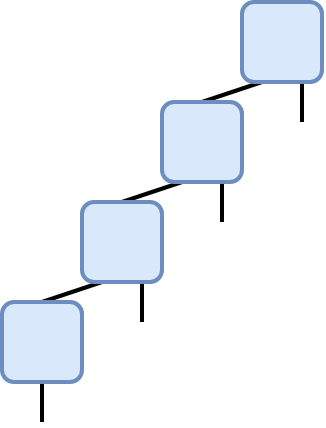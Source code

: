 <mxfile version="28.0.7" pages="5">
  <diagram name="mps" id="F3a4sZqlB2RazovmCJvs">
    <mxGraphModel grid="1" page="1" gridSize="5" guides="1" tooltips="1" connect="1" arrows="1" fold="1" pageScale="1" pageWidth="827" pageHeight="1169" math="0" shadow="0">
      <root>
        <mxCell id="0" />
        <mxCell id="1" parent="0" />
        <mxCell id="WSTziSKLCmAxWZukWUI1-3" style="edgeStyle=orthogonalEdgeStyle;rounded=0;orthogonalLoop=1;jettySize=auto;html=1;exitX=0.5;exitY=1;exitDx=0;exitDy=0;endArrow=none;endFill=0;strokeWidth=2;" parent="1" source="WSTziSKLCmAxWZukWUI1-1" edge="1">
          <mxGeometry relative="1" as="geometry">
            <mxPoint x="320" y="520" as="targetPoint" />
          </mxGeometry>
        </mxCell>
        <mxCell id="EnFeGAu1VaDnzR27FO0r-1" style="rounded=0;orthogonalLoop=1;jettySize=auto;html=1;exitX=0.25;exitY=1;exitDx=0;exitDy=0;entryX=0.5;entryY=0;entryDx=0;entryDy=0;strokeColor=default;strokeWidth=2;align=center;verticalAlign=middle;fontFamily=Helvetica;fontSize=11;fontColor=default;labelBackgroundColor=default;endArrow=none;endFill=0;" edge="1" parent="1" source="WSTziSKLCmAxWZukWUI1-4" target="WSTziSKLCmAxWZukWUI1-1">
          <mxGeometry relative="1" as="geometry" />
        </mxCell>
        <mxCell id="EnFeGAu1VaDnzR27FO0r-2" style="edgeStyle=orthogonalEdgeStyle;shape=connector;rounded=0;orthogonalLoop=1;jettySize=auto;html=1;exitX=0.75;exitY=1;exitDx=0;exitDy=0;strokeColor=default;strokeWidth=2;align=center;verticalAlign=middle;fontFamily=Helvetica;fontSize=11;fontColor=default;labelBackgroundColor=default;endArrow=none;endFill=0;" edge="1" parent="1" source="WSTziSKLCmAxWZukWUI1-4">
          <mxGeometry relative="1" as="geometry">
            <mxPoint x="370" y="470" as="targetPoint" />
          </mxGeometry>
        </mxCell>
        <mxCell id="EnFeGAu1VaDnzR27FO0r-4" style="rounded=0;orthogonalLoop=1;jettySize=auto;html=1;exitX=0.25;exitY=1;exitDx=0;exitDy=0;entryX=0.5;entryY=0;entryDx=0;entryDy=0;strokeColor=default;strokeWidth=2;align=center;verticalAlign=middle;fontFamily=Helvetica;fontSize=11;fontColor=default;labelBackgroundColor=default;endArrow=none;endFill=0;" edge="1" parent="1" source="EnFeGAu1VaDnzR27FO0r-6" target="WSTziSKLCmAxWZukWUI1-4">
          <mxGeometry relative="1" as="geometry">
            <mxPoint x="360" y="405" as="targetPoint" />
          </mxGeometry>
        </mxCell>
        <mxCell id="EnFeGAu1VaDnzR27FO0r-5" style="edgeStyle=orthogonalEdgeStyle;shape=connector;rounded=0;orthogonalLoop=1;jettySize=auto;html=1;exitX=0.75;exitY=1;exitDx=0;exitDy=0;strokeColor=default;strokeWidth=2;align=center;verticalAlign=middle;fontFamily=Helvetica;fontSize=11;fontColor=default;labelBackgroundColor=default;endArrow=none;endFill=0;" edge="1" parent="1" source="EnFeGAu1VaDnzR27FO0r-6">
          <mxGeometry relative="1" as="geometry">
            <mxPoint x="410" y="420" as="targetPoint" />
          </mxGeometry>
        </mxCell>
        <mxCell id="EnFeGAu1VaDnzR27FO0r-7" style="rounded=0;orthogonalLoop=1;jettySize=auto;html=1;exitX=0.25;exitY=1;exitDx=0;exitDy=0;entryX=0.5;entryY=0;entryDx=0;entryDy=0;strokeColor=default;strokeWidth=2;align=center;verticalAlign=middle;fontFamily=Helvetica;fontSize=11;fontColor=default;labelBackgroundColor=default;endArrow=none;endFill=0;" edge="1" parent="1" source="EnFeGAu1VaDnzR27FO0r-9" target="EnFeGAu1VaDnzR27FO0r-6">
          <mxGeometry relative="1" as="geometry">
            <mxPoint x="400" y="350" as="targetPoint" />
          </mxGeometry>
        </mxCell>
        <mxCell id="EnFeGAu1VaDnzR27FO0r-8" style="edgeStyle=orthogonalEdgeStyle;shape=connector;rounded=0;orthogonalLoop=1;jettySize=auto;html=1;exitX=0.75;exitY=1;exitDx=0;exitDy=0;strokeColor=default;strokeWidth=2;align=center;verticalAlign=middle;fontFamily=Helvetica;fontSize=11;fontColor=default;labelBackgroundColor=default;endArrow=none;endFill=0;" edge="1" parent="1" source="EnFeGAu1VaDnzR27FO0r-9">
          <mxGeometry relative="1" as="geometry">
            <mxPoint x="450" y="370" as="targetPoint" />
          </mxGeometry>
        </mxCell>
        <mxCell id="WSTziSKLCmAxWZukWUI1-1" value="" style="whiteSpace=wrap;html=1;fillColor=#dae8fc;strokeWidth=2;rounded=1;strokeColor=#6c8ebf;" parent="1" vertex="1">
          <mxGeometry x="300" y="460" width="40" height="40" as="geometry" />
        </mxCell>
        <mxCell id="WSTziSKLCmAxWZukWUI1-4" value="" style="whiteSpace=wrap;html=1;fillColor=#dae8fc;strokeWidth=2;rounded=1;strokeColor=#6c8ebf;" parent="1" vertex="1">
          <mxGeometry x="340" y="410" width="40" height="40" as="geometry" />
        </mxCell>
        <mxCell id="EnFeGAu1VaDnzR27FO0r-6" value="" style="whiteSpace=wrap;html=1;fillColor=#dae8fc;strokeWidth=2;rounded=1;strokeColor=#6c8ebf;" vertex="1" parent="1">
          <mxGeometry x="380" y="360" width="40" height="40" as="geometry" />
        </mxCell>
        <mxCell id="EnFeGAu1VaDnzR27FO0r-9" value="" style="whiteSpace=wrap;html=1;fillColor=#dae8fc;strokeWidth=2;rounded=1;strokeColor=#6c8ebf;" vertex="1" parent="1">
          <mxGeometry x="420" y="310" width="40" height="40" as="geometry" />
        </mxCell>
      </root>
    </mxGraphModel>
  </diagram>
  <diagram id="QOEgXSphFOnFB4NyY7ei" name="mera">
    <mxGraphModel grid="1" page="1" gridSize="5" guides="1" tooltips="1" connect="1" arrows="1" fold="1" pageScale="1" pageWidth="827" pageHeight="1169" math="0" shadow="0">
      <root>
        <mxCell id="0" />
        <mxCell id="1" parent="0" />
        <mxCell id="_iNp8ckBwDptAxW8kLaU-3" style="edgeStyle=orthogonalEdgeStyle;rounded=0;orthogonalLoop=1;jettySize=auto;html=1;exitX=0;exitY=0.25;exitDx=0;exitDy=0;strokeColor=default;strokeWidth=2;align=center;verticalAlign=middle;fontFamily=Helvetica;fontSize=11;fontColor=default;labelBackgroundColor=default;endArrow=none;endFill=0;" parent="1" source="_iNp8ckBwDptAxW8kLaU-1" edge="1">
          <mxGeometry relative="1" as="geometry">
            <mxPoint x="300" y="400" as="targetPoint" />
          </mxGeometry>
        </mxCell>
        <mxCell id="_iNp8ckBwDptAxW8kLaU-7" style="edgeStyle=orthogonalEdgeStyle;rounded=0;orthogonalLoop=1;jettySize=auto;html=1;exitX=0;exitY=0.75;exitDx=0;exitDy=0;entryX=0.25;entryY=0;entryDx=0;entryDy=0;strokeColor=default;strokeWidth=2;align=center;verticalAlign=middle;fontFamily=Helvetica;fontSize=11;fontColor=default;labelBackgroundColor=default;endArrow=none;endFill=0;curved=1;" parent="1" source="_iNp8ckBwDptAxW8kLaU-1" target="_iNp8ckBwDptAxW8kLaU-5" edge="1">
          <mxGeometry relative="1" as="geometry" />
        </mxCell>
        <mxCell id="wJ23Ly6Z2D_mY7Pdygtz-13" style="edgeStyle=orthogonalEdgeStyle;rounded=0;orthogonalLoop=1;jettySize=auto;html=1;strokeColor=default;strokeWidth=2;align=center;verticalAlign=middle;fontFamily=Helvetica;fontSize=11;fontColor=default;labelBackgroundColor=default;endArrow=none;endFill=0;exitX=0.901;exitY=0.498;exitDx=0;exitDy=0;exitPerimeter=0;entryX=0;entryY=0.25;entryDx=0;entryDy=0;curved=1;" parent="1" source="_iNp8ckBwDptAxW8kLaU-1" target="wJ23Ly6Z2D_mY7Pdygtz-17" edge="1">
          <mxGeometry relative="1" as="geometry">
            <mxPoint x="320.038" y="260.0" as="targetPoint" />
            <Array as="points">
              <mxPoint x="320" y="240" />
              <mxPoint x="380" y="240" />
            </Array>
          </mxGeometry>
        </mxCell>
        <mxCell id="wJ23Ly6Z2D_mY7Pdygtz-1" style="edgeStyle=orthogonalEdgeStyle;rounded=0;orthogonalLoop=1;jettySize=auto;html=1;exitX=0.25;exitY=1;exitDx=0;exitDy=0;strokeColor=default;strokeWidth=2;align=center;verticalAlign=middle;fontFamily=Helvetica;fontSize=11;fontColor=default;labelBackgroundColor=default;endArrow=none;endFill=0;" parent="1" source="_iNp8ckBwDptAxW8kLaU-5" edge="1">
          <mxGeometry relative="1" as="geometry">
            <mxPoint x="345" y="400" as="targetPoint" />
          </mxGeometry>
        </mxCell>
        <mxCell id="wJ23Ly6Z2D_mY7Pdygtz-3" style="edgeStyle=orthogonalEdgeStyle;rounded=0;orthogonalLoop=1;jettySize=auto;html=1;exitX=0.75;exitY=1;exitDx=0;exitDy=0;strokeColor=default;strokeWidth=2;align=center;verticalAlign=middle;fontFamily=Helvetica;fontSize=11;fontColor=default;labelBackgroundColor=default;endArrow=none;endFill=0;" parent="1" source="_iNp8ckBwDptAxW8kLaU-5" edge="1">
          <mxGeometry relative="1" as="geometry">
            <mxPoint x="375" y="400" as="targetPoint" />
          </mxGeometry>
        </mxCell>
        <mxCell id="_iNp8ckBwDptAxW8kLaU-8" style="edgeStyle=orthogonalEdgeStyle;rounded=0;orthogonalLoop=1;jettySize=auto;html=1;exitX=0;exitY=0.25;exitDx=0;exitDy=0;entryX=0.75;entryY=0;entryDx=0;entryDy=0;strokeColor=default;strokeWidth=2;align=center;verticalAlign=middle;fontFamily=Helvetica;fontSize=11;fontColor=default;labelBackgroundColor=default;endArrow=none;endFill=0;curved=1;" parent="1" source="_iNp8ckBwDptAxW8kLaU-6" target="_iNp8ckBwDptAxW8kLaU-5" edge="1">
          <mxGeometry relative="1" as="geometry" />
        </mxCell>
        <mxCell id="wJ23Ly6Z2D_mY7Pdygtz-2" style="edgeStyle=orthogonalEdgeStyle;rounded=0;orthogonalLoop=1;jettySize=auto;html=1;exitX=0;exitY=0.75;exitDx=0;exitDy=0;strokeColor=default;strokeWidth=2;align=center;verticalAlign=middle;fontFamily=Helvetica;fontSize=11;fontColor=default;labelBackgroundColor=default;endArrow=none;endFill=0;" parent="1" source="_iNp8ckBwDptAxW8kLaU-6" edge="1">
          <mxGeometry relative="1" as="geometry">
            <mxPoint x="420" y="400" as="targetPoint" />
          </mxGeometry>
        </mxCell>
        <mxCell id="wJ23Ly6Z2D_mY7Pdygtz-4" style="edgeStyle=orthogonalEdgeStyle;rounded=0;orthogonalLoop=1;jettySize=auto;html=1;exitX=0;exitY=0.25;exitDx=0;exitDy=0;strokeColor=default;strokeWidth=2;align=center;verticalAlign=middle;fontFamily=Helvetica;fontSize=11;fontColor=default;labelBackgroundColor=default;endArrow=none;endFill=0;" parent="1" source="wJ23Ly6Z2D_mY7Pdygtz-6" edge="1">
          <mxGeometry relative="1" as="geometry">
            <mxPoint x="460" y="400" as="targetPoint" />
          </mxGeometry>
        </mxCell>
        <mxCell id="wJ23Ly6Z2D_mY7Pdygtz-5" style="edgeStyle=orthogonalEdgeStyle;rounded=0;orthogonalLoop=1;jettySize=auto;html=1;exitX=0;exitY=0.75;exitDx=0;exitDy=0;entryX=0.25;entryY=0;entryDx=0;entryDy=0;strokeColor=default;strokeWidth=2;align=center;verticalAlign=middle;fontFamily=Helvetica;fontSize=11;fontColor=default;labelBackgroundColor=default;endArrow=none;endFill=0;curved=1;" parent="1" source="wJ23Ly6Z2D_mY7Pdygtz-6" target="wJ23Ly6Z2D_mY7Pdygtz-9" edge="1">
          <mxGeometry relative="1" as="geometry" />
        </mxCell>
        <mxCell id="wJ23Ly6Z2D_mY7Pdygtz-7" style="edgeStyle=orthogonalEdgeStyle;rounded=0;orthogonalLoop=1;jettySize=auto;html=1;exitX=0.25;exitY=1;exitDx=0;exitDy=0;strokeColor=default;strokeWidth=2;align=center;verticalAlign=middle;fontFamily=Helvetica;fontSize=11;fontColor=default;labelBackgroundColor=default;endArrow=none;endFill=0;" parent="1" source="wJ23Ly6Z2D_mY7Pdygtz-9" edge="1">
          <mxGeometry relative="1" as="geometry">
            <mxPoint x="505" y="400" as="targetPoint" />
          </mxGeometry>
        </mxCell>
        <mxCell id="wJ23Ly6Z2D_mY7Pdygtz-8" style="edgeStyle=orthogonalEdgeStyle;rounded=0;orthogonalLoop=1;jettySize=auto;html=1;exitX=0.75;exitY=1;exitDx=0;exitDy=0;strokeColor=default;strokeWidth=2;align=center;verticalAlign=middle;fontFamily=Helvetica;fontSize=11;fontColor=default;labelBackgroundColor=default;endArrow=none;endFill=0;" parent="1" source="wJ23Ly6Z2D_mY7Pdygtz-9" edge="1">
          <mxGeometry relative="1" as="geometry">
            <mxPoint x="535" y="400" as="targetPoint" />
          </mxGeometry>
        </mxCell>
        <mxCell id="wJ23Ly6Z2D_mY7Pdygtz-10" style="edgeStyle=orthogonalEdgeStyle;rounded=0;orthogonalLoop=1;jettySize=auto;html=1;exitX=0;exitY=0.25;exitDx=0;exitDy=0;entryX=0.75;entryY=0;entryDx=0;entryDy=0;strokeColor=default;strokeWidth=2;align=center;verticalAlign=middle;fontFamily=Helvetica;fontSize=11;fontColor=default;labelBackgroundColor=default;endArrow=none;endFill=0;curved=1;" parent="1" source="wJ23Ly6Z2D_mY7Pdygtz-12" target="wJ23Ly6Z2D_mY7Pdygtz-9" edge="1">
          <mxGeometry relative="1" as="geometry" />
        </mxCell>
        <mxCell id="wJ23Ly6Z2D_mY7Pdygtz-11" style="edgeStyle=orthogonalEdgeStyle;rounded=0;orthogonalLoop=1;jettySize=auto;html=1;exitX=0;exitY=0.75;exitDx=0;exitDy=0;strokeColor=default;strokeWidth=2;align=center;verticalAlign=middle;fontFamily=Helvetica;fontSize=11;fontColor=default;labelBackgroundColor=default;endArrow=none;endFill=0;" parent="1" source="wJ23Ly6Z2D_mY7Pdygtz-12" edge="1">
          <mxGeometry relative="1" as="geometry">
            <mxPoint x="580" y="400" as="targetPoint" />
          </mxGeometry>
        </mxCell>
        <mxCell id="wJ23Ly6Z2D_mY7Pdygtz-15" style="edgeStyle=orthogonalEdgeStyle;rounded=0;orthogonalLoop=1;jettySize=auto;html=1;exitX=0.25;exitY=1;exitDx=0;exitDy=0;strokeColor=default;strokeWidth=2;align=center;verticalAlign=middle;fontFamily=Helvetica;fontSize=11;fontColor=default;labelBackgroundColor=default;endArrow=none;endFill=0;curved=1;entryX=0.89;entryY=0.496;entryDx=0;entryDy=0;entryPerimeter=0;" parent="1" source="wJ23Ly6Z2D_mY7Pdygtz-14" target="_iNp8ckBwDptAxW8kLaU-6" edge="1">
          <mxGeometry relative="1" as="geometry" />
        </mxCell>
        <mxCell id="wJ23Ly6Z2D_mY7Pdygtz-16" style="edgeStyle=orthogonalEdgeStyle;rounded=0;orthogonalLoop=1;jettySize=auto;html=1;exitX=0.75;exitY=1;exitDx=0;exitDy=0;entryX=0.895;entryY=0.498;entryDx=0;entryDy=0;entryPerimeter=0;strokeColor=default;strokeWidth=2;align=center;verticalAlign=middle;fontFamily=Helvetica;fontSize=11;fontColor=default;labelBackgroundColor=default;endArrow=none;endFill=0;curved=1;" parent="1" source="wJ23Ly6Z2D_mY7Pdygtz-14" target="wJ23Ly6Z2D_mY7Pdygtz-6" edge="1">
          <mxGeometry relative="1" as="geometry" />
        </mxCell>
        <mxCell id="wJ23Ly6Z2D_mY7Pdygtz-18" style="edgeStyle=orthogonalEdgeStyle;curved=1;rounded=0;orthogonalLoop=1;jettySize=auto;html=1;exitX=0;exitY=0.75;exitDx=0;exitDy=0;entryX=0.25;entryY=0;entryDx=0;entryDy=0;strokeColor=default;strokeWidth=2;align=center;verticalAlign=middle;fontFamily=Helvetica;fontSize=11;fontColor=default;labelBackgroundColor=default;endArrow=none;endFill=0;" parent="1" source="wJ23Ly6Z2D_mY7Pdygtz-17" target="wJ23Ly6Z2D_mY7Pdygtz-14" edge="1">
          <mxGeometry relative="1" as="geometry" />
        </mxCell>
        <mxCell id="wJ23Ly6Z2D_mY7Pdygtz-20" style="edgeStyle=orthogonalEdgeStyle;curved=1;rounded=0;orthogonalLoop=1;jettySize=auto;html=1;exitX=0;exitY=0.25;exitDx=0;exitDy=0;entryX=0.75;entryY=0;entryDx=0;entryDy=0;strokeColor=default;strokeWidth=2;align=center;verticalAlign=middle;fontFamily=Helvetica;fontSize=11;fontColor=default;labelBackgroundColor=default;endArrow=none;endFill=0;" parent="1" source="wJ23Ly6Z2D_mY7Pdygtz-19" target="wJ23Ly6Z2D_mY7Pdygtz-14" edge="1">
          <mxGeometry relative="1" as="geometry" />
        </mxCell>
        <mxCell id="wJ23Ly6Z2D_mY7Pdygtz-21" style="edgeStyle=orthogonalEdgeStyle;curved=1;rounded=0;orthogonalLoop=1;jettySize=auto;html=1;exitX=0;exitY=0.75;exitDx=0;exitDy=0;entryX=0.9;entryY=0.5;entryDx=0;entryDy=0;entryPerimeter=0;strokeColor=default;strokeWidth=2;align=center;verticalAlign=middle;fontFamily=Helvetica;fontSize=11;fontColor=default;labelBackgroundColor=default;endArrow=none;endFill=0;" parent="1" source="wJ23Ly6Z2D_mY7Pdygtz-19" target="wJ23Ly6Z2D_mY7Pdygtz-12" edge="1">
          <mxGeometry relative="1" as="geometry" />
        </mxCell>
        <mxCell id="wJ23Ly6Z2D_mY7Pdygtz-23" style="edgeStyle=orthogonalEdgeStyle;curved=1;rounded=0;orthogonalLoop=1;jettySize=auto;html=1;exitX=0;exitY=0.25;exitDx=0;exitDy=0;entryX=0.913;entryY=0.502;entryDx=0;entryDy=0;entryPerimeter=0;strokeColor=default;strokeWidth=2;align=center;verticalAlign=middle;fontFamily=Helvetica;fontSize=11;fontColor=default;labelBackgroundColor=default;endArrow=none;endFill=0;" parent="1" source="wJ23Ly6Z2D_mY7Pdygtz-22" target="wJ23Ly6Z2D_mY7Pdygtz-17" edge="1">
          <mxGeometry relative="1" as="geometry" />
        </mxCell>
        <mxCell id="wJ23Ly6Z2D_mY7Pdygtz-24" style="edgeStyle=orthogonalEdgeStyle;curved=1;rounded=0;orthogonalLoop=1;jettySize=auto;html=1;exitX=0;exitY=0.75;exitDx=0;exitDy=0;entryX=0.901;entryY=0.5;entryDx=0;entryDy=0;entryPerimeter=0;strokeColor=default;strokeWidth=2;align=center;verticalAlign=middle;fontFamily=Helvetica;fontSize=11;fontColor=default;labelBackgroundColor=default;endArrow=none;endFill=0;" parent="1" source="wJ23Ly6Z2D_mY7Pdygtz-22" target="wJ23Ly6Z2D_mY7Pdygtz-19" edge="1">
          <mxGeometry relative="1" as="geometry" />
        </mxCell>
        <mxCell id="_iNp8ckBwDptAxW8kLaU-1" value="" style="triangle;whiteSpace=wrap;html=1;rotation=0;direction=north;fillColor=#dae8fc;strokeWidth=2;perimeterSpacing=0;rounded=1;strokeColor=#6c8ebf;" parent="1" vertex="1">
          <mxGeometry x="280" y="280" width="80" height="40" as="geometry" />
        </mxCell>
        <mxCell id="_iNp8ckBwDptAxW8kLaU-6" value="" style="triangle;whiteSpace=wrap;html=1;rotation=0;direction=north;fillColor=#dae8fc;strokeWidth=2;perimeterSpacing=0;rounded=1;strokeColor=#6c8ebf;" parent="1" vertex="1">
          <mxGeometry x="360" y="280" width="80" height="40" as="geometry" />
        </mxCell>
        <mxCell id="wJ23Ly6Z2D_mY7Pdygtz-6" value="" style="triangle;whiteSpace=wrap;html=1;rotation=0;direction=north;fillColor=#dae8fc;strokeWidth=2;perimeterSpacing=0;rounded=1;strokeColor=#6c8ebf;" parent="1" vertex="1">
          <mxGeometry x="440" y="280" width="80" height="40" as="geometry" />
        </mxCell>
        <mxCell id="wJ23Ly6Z2D_mY7Pdygtz-12" value="" style="triangle;whiteSpace=wrap;html=1;rotation=0;direction=north;fillColor=#dae8fc;strokeWidth=2;perimeterSpacing=0;rounded=1;strokeColor=#6c8ebf;" parent="1" vertex="1">
          <mxGeometry x="520" y="280" width="80" height="40" as="geometry" />
        </mxCell>
        <mxCell id="wJ23Ly6Z2D_mY7Pdygtz-17" value="" style="triangle;whiteSpace=wrap;html=1;rotation=0;direction=north;fillColor=#dae8fc;strokeWidth=2;perimeterSpacing=0;rounded=1;strokeColor=#6c8ebf;" parent="1" vertex="1">
          <mxGeometry x="360" y="160" width="80" height="40" as="geometry" />
        </mxCell>
        <mxCell id="wJ23Ly6Z2D_mY7Pdygtz-19" value="" style="triangle;whiteSpace=wrap;html=1;rotation=0;direction=north;fillColor=#dae8fc;strokeWidth=2;perimeterSpacing=0;rounded=1;strokeColor=#6c8ebf;" parent="1" vertex="1">
          <mxGeometry x="440" y="160" width="80" height="40" as="geometry" />
        </mxCell>
        <mxCell id="wJ23Ly6Z2D_mY7Pdygtz-22" value="" style="triangle;whiteSpace=wrap;html=1;rotation=0;direction=north;fillColor=#dae8fc;strokeWidth=2;perimeterSpacing=0;rounded=1;strokeColor=#6c8ebf;" parent="1" vertex="1">
          <mxGeometry x="400" y="100" width="80" height="40" as="geometry" />
        </mxCell>
        <mxCell id="_iNp8ckBwDptAxW8kLaU-5" value="" style="whiteSpace=wrap;html=1;fontFamily=Helvetica;fontSize=12;labelBackgroundColor=default;rounded=1;strokeColor=#82b366;strokeWidth=2;align=center;verticalAlign=middle;fillColor=#d5e8d4;" parent="1" vertex="1">
          <mxGeometry x="330" y="340" width="60" height="40" as="geometry" />
        </mxCell>
        <mxCell id="wJ23Ly6Z2D_mY7Pdygtz-9" value="" style="whiteSpace=wrap;html=1;fontFamily=Helvetica;fontSize=12;labelBackgroundColor=default;rounded=1;strokeColor=#82b366;strokeWidth=2;align=center;verticalAlign=middle;fillColor=#d5e8d4;" parent="1" vertex="1">
          <mxGeometry x="490" y="340" width="60" height="40" as="geometry" />
        </mxCell>
        <mxCell id="wJ23Ly6Z2D_mY7Pdygtz-14" value="" style="whiteSpace=wrap;html=1;fontFamily=Helvetica;fontSize=12;labelBackgroundColor=default;rounded=1;strokeColor=#82b366;strokeWidth=2;align=center;verticalAlign=middle;fillColor=#d5e8d4;" parent="1" vertex="1">
          <mxGeometry x="410" y="220" width="60" height="40" as="geometry" />
        </mxCell>
      </root>
    </mxGraphModel>
  </diagram>
  <diagram id="l7a3EROLYkZAaulAhpdJ" name="Page-3">
    <mxGraphModel dx="357" dy="201" grid="1" gridSize="10" guides="1" tooltips="1" connect="1" arrows="1" fold="1" page="1" pageScale="1" pageWidth="850" pageHeight="1100" math="1" shadow="0">
      <root>
        <mxCell id="0" />
        <mxCell id="1" parent="0" />
        <mxCell id="7-ce43baBihR984gQ_lS-2" style="edgeStyle=orthogonalEdgeStyle;shape=connector;rounded=0;orthogonalLoop=1;jettySize=auto;html=1;exitX=0.5;exitY=1;exitDx=0;exitDy=0;strokeColor=default;strokeWidth=2;align=center;verticalAlign=middle;fontFamily=Helvetica;fontSize=11;fontColor=default;labelBackgroundColor=default;endArrow=none;endFill=0;" edge="1" parent="1" source="7-ce43baBihR984gQ_lS-1">
          <mxGeometry relative="1" as="geometry">
            <mxPoint x="380" y="460" as="targetPoint" />
          </mxGeometry>
        </mxCell>
        <mxCell id="7-ce43baBihR984gQ_lS-1" value="" style="whiteSpace=wrap;html=1;fillColor=#dae8fc;strokeWidth=2;rounded=1;strokeColor=#6c8ebf;" vertex="1" parent="1">
          <mxGeometry x="360" y="400" width="40" height="40" as="geometry" />
        </mxCell>
        <mxCell id="7-ce43baBihR984gQ_lS-4" value="$$V$$" style="text;html=1;align=center;verticalAlign=middle;resizable=0;points=[];autosize=1;strokeColor=none;fillColor=none;fontFamily=Helvetica;fontSize=11;fontColor=default;labelBackgroundColor=default;" vertex="1" parent="1">
          <mxGeometry x="350" y="458" width="60" height="30" as="geometry" />
        </mxCell>
      </root>
    </mxGraphModel>
  </diagram>
  <diagram id="G3Apu-0ZURZPaC0jpRNR" name="Page-4">
    <mxGraphModel grid="1" page="1" gridSize="10" guides="1" tooltips="1" connect="1" arrows="1" fold="1" pageScale="1" pageWidth="850" pageHeight="1100" math="1" shadow="0">
      <root>
        <mxCell id="0" />
        <mxCell id="1" parent="0" />
        <mxCell id="t0hYzuLXEKB-tMKVsOoO-1" style="edgeStyle=orthogonalEdgeStyle;shape=connector;rounded=0;orthogonalLoop=1;jettySize=auto;html=1;exitX=0.5;exitY=1;exitDx=0;exitDy=0;strokeColor=default;strokeWidth=2;align=center;verticalAlign=middle;fontFamily=Helvetica;fontSize=11;fontColor=default;labelBackgroundColor=default;endArrow=none;endFill=0;" edge="1" parent="1" source="t0hYzuLXEKB-tMKVsOoO-2">
          <mxGeometry relative="1" as="geometry">
            <mxPoint x="-390" y="530" as="targetPoint" />
          </mxGeometry>
        </mxCell>
        <mxCell id="t0hYzuLXEKB-tMKVsOoO-4" style="edgeStyle=orthogonalEdgeStyle;shape=connector;rounded=0;orthogonalLoop=1;jettySize=auto;html=1;exitX=0.5;exitY=0;exitDx=0;exitDy=0;strokeColor=default;strokeWidth=2;align=center;verticalAlign=middle;fontFamily=Helvetica;fontSize=11;fontColor=default;labelBackgroundColor=default;endArrow=none;endFill=0;" edge="1" parent="1" source="t0hYzuLXEKB-tMKVsOoO-2">
          <mxGeometry relative="1" as="geometry">
            <mxPoint x="-389.944" y="450" as="targetPoint" />
          </mxGeometry>
        </mxCell>
        <mxCell id="t0hYzuLXEKB-tMKVsOoO-2" value="" style="whiteSpace=wrap;html=1;fillColor=#dae8fc;strokeWidth=2;rounded=1;strokeColor=#6c8ebf;" vertex="1" parent="1">
          <mxGeometry x="-410" y="470" width="40" height="40" as="geometry" />
        </mxCell>
        <mxCell id="t0hYzuLXEKB-tMKVsOoO-3" value="$$V$$" style="text;html=1;align=center;verticalAlign=middle;resizable=0;points=[];autosize=1;strokeColor=none;fillColor=none;fontFamily=Helvetica;fontSize=11;fontColor=default;labelBackgroundColor=default;" vertex="1" parent="1">
          <mxGeometry x="-420" y="528" width="60" height="30" as="geometry" />
        </mxCell>
        <mxCell id="t0hYzuLXEKB-tMKVsOoO-5" value="$$W$$" style="text;html=1;align=center;verticalAlign=middle;resizable=0;points=[];autosize=1;strokeColor=none;fillColor=none;fontFamily=Helvetica;fontSize=11;fontColor=default;labelBackgroundColor=default;" vertex="1" parent="1">
          <mxGeometry x="-420" y="420" width="60" height="30" as="geometry" />
        </mxCell>
      </root>
    </mxGraphModel>
  </diagram>
  <diagram id="i-Dx6j_9frBsrQEdR9qi" name="Page-5">
    <mxGraphModel grid="1" page="1" gridSize="10" guides="1" tooltips="1" connect="1" arrows="1" fold="1" pageScale="1" pageWidth="850" pageHeight="1100" math="1" shadow="0">
      <root>
        <mxCell id="0" />
        <mxCell id="1" parent="0" />
        <mxCell id="GTXr_j9dJM8uwYFlp3R0-1" style="edgeStyle=orthogonalEdgeStyle;shape=connector;rounded=0;orthogonalLoop=1;jettySize=auto;html=1;exitX=0.5;exitY=1;exitDx=0;exitDy=0;strokeColor=default;strokeWidth=2;align=center;verticalAlign=middle;fontFamily=Helvetica;fontSize=11;fontColor=default;labelBackgroundColor=default;endArrow=none;endFill=0;" edge="1" parent="1" source="GTXr_j9dJM8uwYFlp3R0-3">
          <mxGeometry relative="1" as="geometry">
            <mxPoint x="-340" y="870" as="targetPoint" />
          </mxGeometry>
        </mxCell>
        <mxCell id="GTXr_j9dJM8uwYFlp3R0-6" style="edgeStyle=orthogonalEdgeStyle;shape=connector;rounded=0;orthogonalLoop=1;jettySize=auto;html=1;exitX=0.75;exitY=0;exitDx=0;exitDy=0;strokeColor=default;strokeWidth=2;align=center;verticalAlign=middle;fontFamily=Helvetica;fontSize=11;fontColor=default;labelBackgroundColor=default;endArrow=none;endFill=0;" edge="1" parent="1" source="GTXr_j9dJM8uwYFlp3R0-3">
          <mxGeometry relative="1" as="geometry">
            <mxPoint x="-315" y="780" as="targetPoint" />
          </mxGeometry>
        </mxCell>
        <mxCell id="GTXr_j9dJM8uwYFlp3R0-7" style="edgeStyle=orthogonalEdgeStyle;shape=connector;rounded=0;orthogonalLoop=1;jettySize=auto;html=1;exitX=0.25;exitY=0;exitDx=0;exitDy=0;strokeColor=default;strokeWidth=2;align=center;verticalAlign=middle;fontFamily=Helvetica;fontSize=11;fontColor=default;labelBackgroundColor=default;endArrow=none;endFill=0;" edge="1" parent="1" source="GTXr_j9dJM8uwYFlp3R0-3">
          <mxGeometry relative="1" as="geometry">
            <mxPoint x="-365" y="780" as="targetPoint" />
          </mxGeometry>
        </mxCell>
        <mxCell id="GTXr_j9dJM8uwYFlp3R0-9" style="edgeStyle=orthogonalEdgeStyle;shape=connector;rounded=0;orthogonalLoop=1;jettySize=auto;html=1;exitX=0.25;exitY=1;exitDx=0;exitDy=0;strokeColor=default;strokeWidth=2;align=center;verticalAlign=middle;fontFamily=Helvetica;fontSize=11;fontColor=default;labelBackgroundColor=default;endArrow=none;endFill=0;" edge="1" parent="1" source="GTXr_j9dJM8uwYFlp3R0-3">
          <mxGeometry relative="1" as="geometry">
            <mxPoint x="-365.009" y="870.0" as="targetPoint" />
          </mxGeometry>
        </mxCell>
        <mxCell id="GTXr_j9dJM8uwYFlp3R0-10" style="edgeStyle=orthogonalEdgeStyle;shape=connector;rounded=0;orthogonalLoop=1;jettySize=auto;html=1;exitX=0.75;exitY=1;exitDx=0;exitDy=0;strokeColor=default;strokeWidth=2;align=center;verticalAlign=middle;fontFamily=Helvetica;fontSize=11;fontColor=default;labelBackgroundColor=default;endArrow=none;endFill=0;" edge="1" parent="1" source="GTXr_j9dJM8uwYFlp3R0-3">
          <mxGeometry relative="1" as="geometry">
            <mxPoint x="-315.009" y="870.0" as="targetPoint" />
          </mxGeometry>
        </mxCell>
        <mxCell id="GTXr_j9dJM8uwYFlp3R0-3" value="" style="whiteSpace=wrap;html=1;fillColor=#dae8fc;strokeWidth=2;rounded=1;strokeColor=#6c8ebf;" vertex="1" parent="1">
          <mxGeometry x="-390" y="810" width="100" height="40" as="geometry" />
        </mxCell>
        <mxCell id="GTXr_j9dJM8uwYFlp3R0-8" value="$$V_1$$" style="text;html=1;align=center;verticalAlign=middle;resizable=0;points=[];autosize=1;strokeColor=none;fillColor=none;fontFamily=Helvetica;fontSize=11;fontColor=default;labelBackgroundColor=default;" vertex="1" parent="1">
          <mxGeometry x="-400" y="870" width="70" height="30" as="geometry" />
        </mxCell>
        <mxCell id="GTXr_j9dJM8uwYFlp3R0-4" value="$$W_1$$" style="text;html=1;align=center;verticalAlign=middle;resizable=0;points=[];autosize=1;strokeColor=none;fillColor=none;fontFamily=Helvetica;fontSize=11;fontColor=default;labelBackgroundColor=default;" vertex="1" parent="1">
          <mxGeometry x="-400" y="760" width="70" height="30" as="geometry" />
        </mxCell>
        <mxCell id="GTXr_j9dJM8uwYFlp3R0-5" value="$$W_2$$" style="text;html=1;align=center;verticalAlign=middle;resizable=0;points=[];autosize=1;strokeColor=none;fillColor=none;fontFamily=Helvetica;fontSize=11;fontColor=default;labelBackgroundColor=default;" vertex="1" parent="1">
          <mxGeometry x="-350" y="760" width="70" height="30" as="geometry" />
        </mxCell>
        <mxCell id="GTXr_j9dJM8uwYFlp3R0-11" value="$$V_2$$" style="text;html=1;align=center;verticalAlign=middle;resizable=0;points=[];autosize=1;strokeColor=none;fillColor=none;fontFamily=Helvetica;fontSize=11;fontColor=default;labelBackgroundColor=default;" vertex="1" parent="1">
          <mxGeometry x="-375" y="870" width="70" height="30" as="geometry" />
        </mxCell>
        <mxCell id="GTXr_j9dJM8uwYFlp3R0-12" value="&lt;div&gt;$$V_3$$&lt;/div&gt;" style="text;html=1;align=center;verticalAlign=middle;resizable=0;points=[];autosize=1;strokeColor=none;fillColor=none;fontFamily=Helvetica;fontSize=11;fontColor=default;labelBackgroundColor=default;" vertex="1" parent="1">
          <mxGeometry x="-350" y="870" width="70" height="30" as="geometry" />
        </mxCell>
      </root>
    </mxGraphModel>
  </diagram>
</mxfile>
